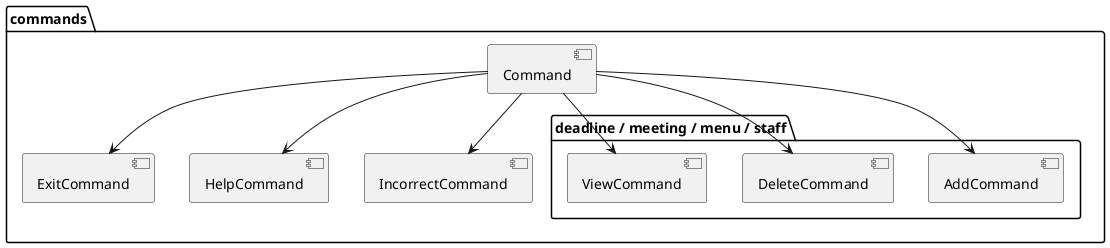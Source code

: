 @startuml
'https://plantuml.com/component-diagram


package "commands" {
  [Command]
  [ExitCommand]
  [HelpCommand]
  [IncorrectCommand]

  package "deadline / meeting / menu / staff" {
    [AddCommand]
    [DeleteCommand]
    [ViewCommand]
  }

'  package "deadline" {
'    [AddDeadlineCommand]
'    [DeleteDeadlineCommand]
'    [ViewDeadlineCommand]
'  }
'
'  package "meeting" {
'    [AddMeetingCommand]
'    [DeleteMeetingCommand]
'    [ViewMeetingCommand]
'  }
'  package "menu" {
'    [AddDishCommand]
'    [DeleteDishCommand]
'    [ViewDishCommand]
'  }
'  package "staff" {
'    [AddStaffCommand]
'    [DeleteStaffCommand]
'    [ViewStaffCommand]
'  }
}

'node "Other Groups" {
'  FTP - [Second Component]
'  [First Component] --> FTP
'}
'
'cloud {
'  [Example 1]
'}
'
'
'database "MySql" {
'  folder "This is my folder" {
'    [Folder 3]
'  }
'  frame "Foo" {
'    [Frame 4]
'  }
'}

[Command] --> [HelpCommand]
[Command] --> [IncorrectCommand]
[Command] --> [ExitCommand]
[Command] --> [AddCommand]
[Command] --> [DeleteCommand]
[Command] --> [ViewCommand]

'[Another Component] --> [Example 1]
'[Example 1] --> [Folder 3]
'[Folder 3] --> [Frame 4]

@enduml
